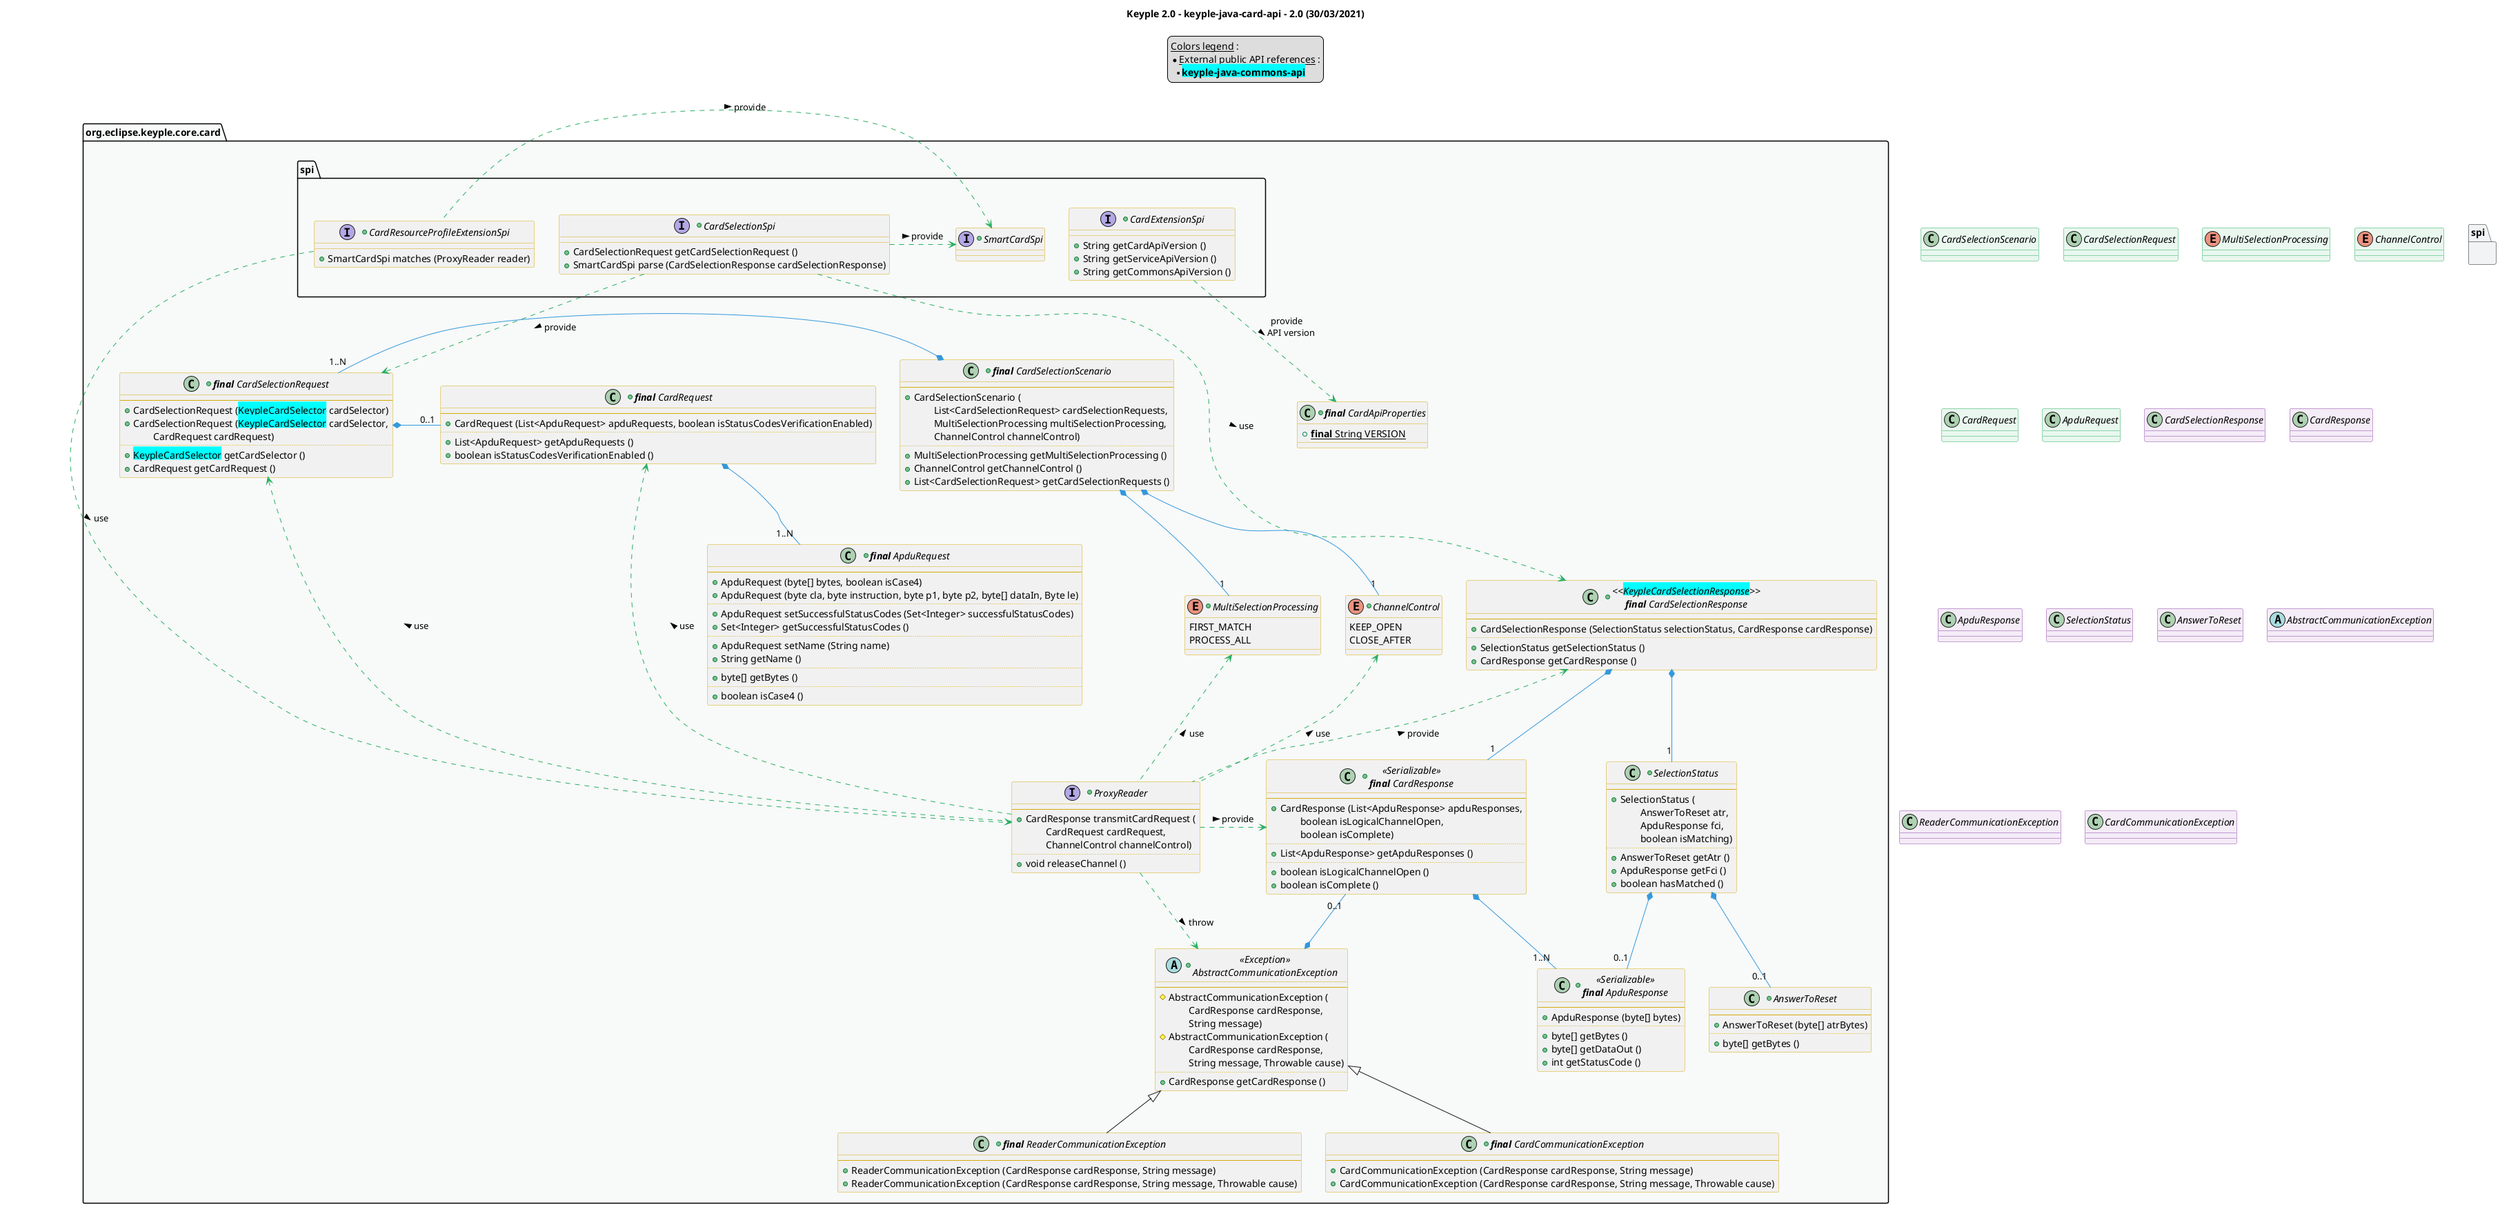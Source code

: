 @startuml
title
        Keyple 2.0 - keyple-java-card-api - 2.0 (30/03/2021)
end title

' == THEME ==

'Couleurs issues de : https://htmlcolorcodes.com/fr/tableau-de-couleur/tableau-de-couleur-design-plat/
!define C_GREY1 F8F9F9
!define C_GREY2 F2F3F4
!define C_GREY3 E5E7E9
!define C_GREY4 D7DBDD
!define C_GREY5 CACFD2
!define C_GREY6 BDC3C7
!define C_LINK 3498DB
!define C_USE 27AE60

skinparam Shadowing false
skinparam ClassFontStyle italic
skinparam ClassBorderColor #D4AC0D
skinparam stereotypeABorderColor #A9DCDF
skinparam stereotypeIBorderColor #B4A7E5
skinparam stereotypeCBorderColor #ADD1B2
skinparam stereotypeEBorderColor #EB93DF
' Red
skinparam ClassBackgroundColor<<red>> #FDEDEC
skinparam ClassBorderColor<<red>> #E74C3C
hide <<red>> stereotype
' Purple
skinparam ClassBackgroundColor<<purple>> #F4ECF7
skinparam ClassBorderColor<<purple>> #8E44AD
hide <<purple>> stereotype
' blue
skinparam ClassBackgroundColor<<blue>> #EBF5FB
skinparam ClassBorderColor<<blue>> #3498DB
hide <<blue>> stereotype
' Green
skinparam ClassBackgroundColor<<green>> #E9F7EF
skinparam ClassBorderColor<<green>> #27AE60
hide <<green>> stereotype
' Grey
skinparam ClassBackgroundColor<<grey>> #EAECEE
skinparam ClassBorderColor<<grey>> #2C3E50
hide <<grey>> stereotype

' == CONTENT ==

legend top
    __Colors legend__ :
    * __External public API references__ :
    ** <back:cyan>**keyple-java-commons-api**</back>
end legend

package "org.eclipse.keyple.core.card" as api {
    +class "**final** CardApiProperties" as ApiProperties {
        +{static} **final** String VERSION
    }
    +interface ProxyReader {
        --
        +CardResponse transmitCardRequest (
        \tCardRequest cardRequest,
        \tChannelControl channelControl)
        ..
        +void releaseChannel ()
    }
    ' REQUEST
    together {
        +enum MultiSelectionProcessing {
            FIRST_MATCH
            PROCESS_ALL
        }
        +enum ChannelControl {
            KEEP_OPEN
            CLOSE_AFTER
        }
        +class "**final** CardSelectionRequest" as CardSelectionRequest {
            --
            +CardSelectionRequest (<back:cyan>KeypleCardSelector</back> cardSelector)
            +CardSelectionRequest (<back:cyan>KeypleCardSelector</back> cardSelector,
                \tCardRequest cardRequest)
            ..
            +<back:cyan>KeypleCardSelector</back> getCardSelector ()
            +CardRequest getCardRequest ()
        }
        +class "**final** CardRequest" as CardRequest {
            --
            +CardRequest (List<ApduRequest> apduRequests, boolean isStatusCodesVerificationEnabled)
            ..
            +List<ApduRequest> getApduRequests ()
            +boolean isStatusCodesVerificationEnabled ()
        }
        +class "**final** ApduRequest" as ApduRequest {
            --
            +ApduRequest (byte[] bytes, boolean isCase4)
            +ApduRequest (byte cla, byte instruction, byte p1, byte p2, byte[] dataIn, Byte le)
            ..
            +ApduRequest setSuccessfulStatusCodes (Set<Integer> successfulStatusCodes)
            +Set<Integer> getSuccessfulStatusCodes ()
            ..
            +ApduRequest setName (String name)
            +String getName ()
            ..
            +byte[] getBytes ()
            ..
            +boolean isCase4 ()
        }
        +class "**final** CardSelectionScenario" as CardSelectionScenario {
            --
            +CardSelectionScenario (
                \tList<CardSelectionRequest> cardSelectionRequests,
                \tMultiSelectionProcessing multiSelectionProcessing,
                \tChannelControl channelControl)
            ..
            +MultiSelectionProcessing getMultiSelectionProcessing ()
            +ChannelControl getChannelControl ()
            +List<CardSelectionRequest> getCardSelectionRequests ()
        }
    }
    ' RESPONSE
    together {
        +class "<<<back:cyan>KeypleCardSelectionResponse</back>>>\n**final** CardSelectionResponse" as CardSelectionResponse {
            --
            +CardSelectionResponse (SelectionStatus selectionStatus, CardResponse cardResponse)
            ..
            +SelectionStatus getSelectionStatus ()
            +CardResponse getCardResponse ()
        }
        +class "<<Serializable>>\n**final** CardResponse" as CardResponse {
            --
            +CardResponse (List<ApduResponse> apduResponses,
                \tboolean isLogicalChannelOpen,
                \tboolean isComplete)
            ..
            +List<ApduResponse> getApduResponses ()
            ..
            +boolean isLogicalChannelOpen ()
            +boolean isComplete ()
        }
        +class "<<Serializable>>\n**final** ApduResponse" as ApduResponse {
            --
            +ApduResponse (byte[] bytes)
            ..
            +byte[] getBytes ()
            +byte[] getDataOut ()
            +int getStatusCode ()
        }
        +class SelectionStatus {
            --
            +SelectionStatus (
                \tAnswerToReset atr,
                \tApduResponse fci,
                \tboolean isMatching)
            ..
            +AnswerToReset getAtr ()
            +ApduResponse getFci ()
            +boolean hasMatched ()
        }
        +class AnswerToReset {
            --
            +AnswerToReset (byte[] atrBytes)
            ..
            +byte[] getBytes ()
        }
    }
    ' SPI
    package spi {
        +interface CardExtensionSpi {
            +String getCardApiVersion ()
            +String getServiceApiVersion ()
            +String getCommonsApiVersion ()
        }
        +interface CardSelectionSpi {
            +CardSelectionRequest getCardSelectionRequest ()
            +SmartCardSpi parse (CardSelectionResponse cardSelectionResponse)
        }
        +interface SmartCardSpi {
        }
        +interface CardResourceProfileExtensionSpi {
            +SmartCardSpi matches (ProxyReader reader)
        }
    }
    +abstract class "<<Exception>>\nAbstractCommunicationException" as AbstractCommunicationException {
        --
        #AbstractCommunicationException (
            \tCardResponse cardResponse,
            \tString message)
        #AbstractCommunicationException (
            \tCardResponse cardResponse,
            \tString message, Throwable cause)
        ..
        +CardResponse getCardResponse ()
    }
    +class "**final** ReaderCommunicationException" as ReaderCommunicationException extends AbstractCommunicationException {
        --
        +ReaderCommunicationException (CardResponse cardResponse, String message)
        +ReaderCommunicationException (CardResponse cardResponse, String message, Throwable cause)
    }
    +class "**final** CardCommunicationException" as CardCommunicationException extends AbstractCommunicationException {
        --
        +CardCommunicationException (CardResponse cardResponse, String message)
        +CardCommunicationException (CardResponse cardResponse, String message, Throwable cause)
    }
}

' Associations

CardExtensionSpi ..> ApiProperties #C_USE : provide\nAPI version >

CardSelectionSpi .right.> SmartCardSpi #C_USE : provide >
CardSelectionSpi ..> CardSelectionRequest #C_USE : provide >
CardSelectionSpi ..> CardSelectionResponse #C_USE : use >

CardResourceProfileExtensionSpi .left.> SmartCardSpi #C_USE : provide >
CardResourceProfileExtensionSpi ..> ProxyReader #C_USE : use >

CardSelectionScenario *-- "1..N" CardSelectionRequest #C_LINK
CardSelectionScenario *-- "1" MultiSelectionProcessing #C_LINK
CardSelectionScenario *-- "1" ChannelControl #C_LINK

CardSelectionRequest *-- "0..1" CardRequest #C_LINK

CardRequest *-- "1..N" ApduRequest #C_LINK

CardSelectionResponse *-- "1" CardResponse #C_LINK
CardSelectionResponse *-- "1" SelectionStatus #C_LINK

CardResponse *-- "1..N" ApduResponse #C_LINK

SelectionStatus *-- "0..1" ApduResponse  #C_LINK
SelectionStatus *-- "0..1" AnswerToReset  #C_LINK

AbstractCommunicationException *-up- "0..1" CardResponse #C_LINK

ProxyReader .left.> CardSelectionRequest #C_USE : use >
ProxyReader ..> CardRequest #C_USE : use >
ProxyReader .up.> MultiSelectionProcessing #C_USE : use >
ProxyReader .up.> ChannelControl #C_USE : use >

ProxyReader .up.> CardSelectionResponse #C_USE : provide >
ProxyReader .> CardResponse #C_USE : provide >
ProxyReader ..> AbstractCommunicationException #C_USE : throw >

' == LAYOUT ==

SmartCardSpi -[hidden]right- CardResourceProfileExtensionSpi
spi -[hidden]- CardSelectionScenario
spi -[hidden]- CardSelectionResponse

' == STYLE ==

package api #C_GREY1 {}
package spi #C_GREY2 {}

class CardSelectionScenario <<green>>
class CardSelectionRequest <<green>>
enum MultiSelectionProcessing <<green>>
enum ChannelControl <<green>>
class CardRequest <<green>>
class ApduRequest <<green>>

class CardSelectionResponse <<purple>>
class CardResponse <<purple>>
class ApduResponse <<purple>>
class SelectionStatus <<purple>>
class AnswerToReset <<purple>>
abstract class AbstractCommunicationException <<purple>>
class ReaderCommunicationException <<purple>>
class CardCommunicationException <<purple>>

@enduml